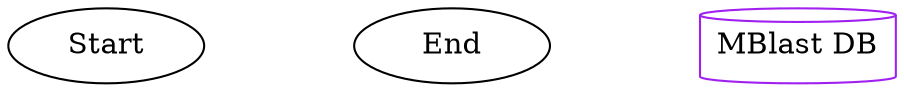 digraph {
  graph [nodesep=1, splines=line]
  node  [margin=0, shape=rect, width=1.3]
  edge  [color=darkblue]


  //
  // Nodes
  //

  {
    node [shape=oval]

    Start
    End
  }

  // Refresh Report Status
  {

  }

  // External Resources
  {
    node [shape=cylinder, color=purple]

    DB [label="MBlast DB"]
  }


  //
  // Edges
  //
}